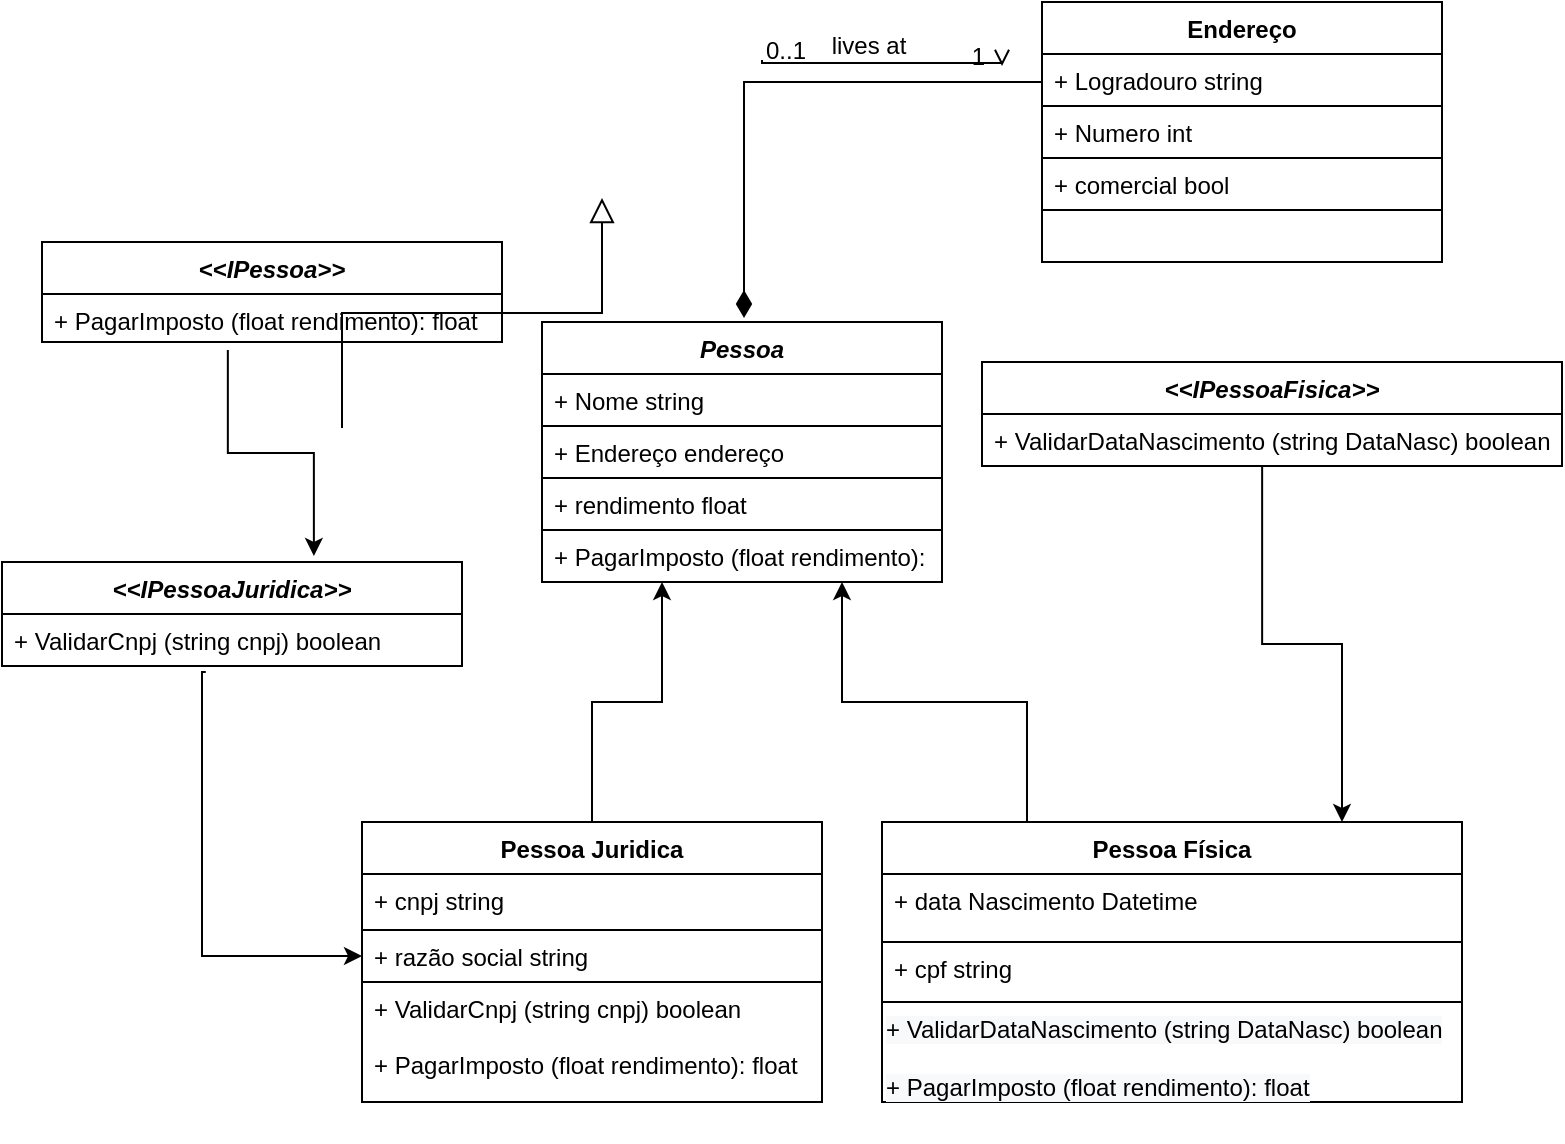 <mxfile version="20.0.4" type="github">
  <diagram id="C5RBs43oDa-KdzZeNtuy" name="Page-1">
    <mxGraphModel dx="868" dy="393" grid="1" gridSize="10" guides="1" tooltips="1" connect="1" arrows="1" fold="1" page="1" pageScale="1" pageWidth="827" pageHeight="1169" math="0" shadow="0">
      <root>
        <mxCell id="WIyWlLk6GJQsqaUBKTNV-0" />
        <mxCell id="WIyWlLk6GJQsqaUBKTNV-1" parent="WIyWlLk6GJQsqaUBKTNV-0" />
        <mxCell id="zkfFHV4jXpPFQw0GAbJ--16" value="" style="endArrow=block;endSize=10;endFill=0;shadow=0;strokeWidth=1;rounded=0;edgeStyle=elbowEdgeStyle;elbow=vertical;" parent="WIyWlLk6GJQsqaUBKTNV-1" source="zkfFHV4jXpPFQw0GAbJ--13" edge="1">
          <mxGeometry width="160" relative="1" as="geometry">
            <mxPoint x="210" y="373" as="sourcePoint" />
            <mxPoint x="340" y="258" as="targetPoint" />
          </mxGeometry>
        </mxCell>
        <mxCell id="zkfFHV4jXpPFQw0GAbJ--26" value="" style="endArrow=open;shadow=0;strokeWidth=1;rounded=0;endFill=1;edgeStyle=elbowEdgeStyle;elbow=vertical;" parent="WIyWlLk6GJQsqaUBKTNV-1" target="zkfFHV4jXpPFQw0GAbJ--17" edge="1">
          <mxGeometry x="0.5" y="41" relative="1" as="geometry">
            <mxPoint x="420" y="189" as="sourcePoint" />
            <mxPoint x="540" y="192" as="targetPoint" />
            <mxPoint x="-40" y="32" as="offset" />
          </mxGeometry>
        </mxCell>
        <mxCell id="zkfFHV4jXpPFQw0GAbJ--27" value="0..1" style="resizable=0;align=left;verticalAlign=bottom;labelBackgroundColor=none;fontSize=12;" parent="zkfFHV4jXpPFQw0GAbJ--26" connectable="0" vertex="1">
          <mxGeometry x="-1" relative="1" as="geometry">
            <mxPoint y="4" as="offset" />
          </mxGeometry>
        </mxCell>
        <mxCell id="zkfFHV4jXpPFQw0GAbJ--28" value="1" style="resizable=0;align=right;verticalAlign=bottom;labelBackgroundColor=none;fontSize=12;" parent="zkfFHV4jXpPFQw0GAbJ--26" connectable="0" vertex="1">
          <mxGeometry x="1" relative="1" as="geometry">
            <mxPoint x="-7" y="4" as="offset" />
          </mxGeometry>
        </mxCell>
        <mxCell id="zkfFHV4jXpPFQw0GAbJ--29" value="lives at" style="text;html=1;resizable=0;points=[];;align=center;verticalAlign=middle;labelBackgroundColor=none;rounded=0;shadow=0;strokeWidth=1;fontSize=12;" parent="zkfFHV4jXpPFQw0GAbJ--26" vertex="1" connectable="0">
          <mxGeometry x="0.5" y="49" relative="1" as="geometry">
            <mxPoint x="-38" y="40" as="offset" />
          </mxGeometry>
        </mxCell>
        <mxCell id="Fyp83zcVUf1_qUH1RpAm-12" value="&lt;&lt;IPessoa&gt;&gt;" style="swimlane;fontStyle=3;align=center;verticalAlign=top;childLayout=stackLayout;horizontal=1;startSize=26;horizontalStack=0;resizeParent=1;resizeParentMax=0;resizeLast=0;collapsible=1;marginBottom=0;strokeColor=default;" vertex="1" parent="WIyWlLk6GJQsqaUBKTNV-1">
          <mxGeometry x="60" y="280" width="230" height="50" as="geometry" />
        </mxCell>
        <mxCell id="Fyp83zcVUf1_qUH1RpAm-15" value="+ PagarImposto (float rendimento): float" style="text;strokeColor=none;fillColor=none;align=left;verticalAlign=top;spacingLeft=4;spacingRight=4;overflow=hidden;rotatable=0;points=[[0,0.5],[1,0.5]];portConstraint=eastwest;" vertex="1" parent="Fyp83zcVUf1_qUH1RpAm-12">
          <mxGeometry y="26" width="230" height="24" as="geometry" />
        </mxCell>
        <mxCell id="Fyp83zcVUf1_qUH1RpAm-30" value="" style="group" vertex="1" connectable="0" parent="WIyWlLk6GJQsqaUBKTNV-1">
          <mxGeometry x="310" y="320" width="200" height="130" as="geometry" />
        </mxCell>
        <mxCell id="Fyp83zcVUf1_qUH1RpAm-4" value="Pessoa" style="swimlane;fontStyle=3;align=center;verticalAlign=top;childLayout=stackLayout;horizontal=1;startSize=26;horizontalStack=0;resizeParent=1;resizeParentMax=0;resizeLast=0;collapsible=1;marginBottom=0;" vertex="1" parent="Fyp83zcVUf1_qUH1RpAm-30">
          <mxGeometry width="200" height="104" as="geometry" />
        </mxCell>
        <mxCell id="Fyp83zcVUf1_qUH1RpAm-5" value="+ Nome string" style="text;strokeColor=none;fillColor=none;align=left;verticalAlign=top;spacingLeft=4;spacingRight=4;overflow=hidden;rotatable=0;points=[[0,0.5],[1,0.5]];portConstraint=eastwest;" vertex="1" parent="Fyp83zcVUf1_qUH1RpAm-4">
          <mxGeometry y="26" width="200" height="26" as="geometry" />
        </mxCell>
        <mxCell id="Fyp83zcVUf1_qUH1RpAm-9" value="+ Endereço endereço" style="text;strokeColor=default;fillColor=none;align=left;verticalAlign=top;spacingLeft=4;spacingRight=4;overflow=hidden;rotatable=0;points=[[0,0.5],[1,0.5]];portConstraint=eastwest;" vertex="1" parent="Fyp83zcVUf1_qUH1RpAm-4">
          <mxGeometry y="52" width="200" height="26" as="geometry" />
        </mxCell>
        <mxCell id="Fyp83zcVUf1_qUH1RpAm-8" value="+ rendimento float" style="text;strokeColor=default;fillColor=none;align=left;verticalAlign=top;spacingLeft=4;spacingRight=4;overflow=hidden;rotatable=0;points=[[0,0.5],[1,0.5]];portConstraint=eastwest;" vertex="1" parent="Fyp83zcVUf1_qUH1RpAm-4">
          <mxGeometry y="78" width="200" height="26" as="geometry" />
        </mxCell>
        <mxCell id="Fyp83zcVUf1_qUH1RpAm-7" value="+ PagarImposto (float rendimento): float" style="text;strokeColor=default;fillColor=none;align=left;verticalAlign=top;spacingLeft=4;spacingRight=4;overflow=hidden;rotatable=0;points=[[0,0.5],[1,0.5]];portConstraint=eastwest;" vertex="1" parent="Fyp83zcVUf1_qUH1RpAm-30">
          <mxGeometry y="104" width="200" height="26" as="geometry" />
        </mxCell>
        <mxCell id="Fyp83zcVUf1_qUH1RpAm-31" value="" style="group" vertex="1" connectable="0" parent="WIyWlLk6GJQsqaUBKTNV-1">
          <mxGeometry x="220" y="570" width="230" height="140" as="geometry" />
        </mxCell>
        <mxCell id="Fyp83zcVUf1_qUH1RpAm-21" value="Pessoa Juridica" style="swimlane;fontStyle=1;align=center;verticalAlign=top;childLayout=stackLayout;horizontal=1;startSize=26;horizontalStack=0;resizeParent=1;resizeParentMax=0;resizeLast=0;collapsible=1;marginBottom=0;" vertex="1" parent="Fyp83zcVUf1_qUH1RpAm-31">
          <mxGeometry width="230" height="80" as="geometry" />
        </mxCell>
        <mxCell id="Fyp83zcVUf1_qUH1RpAm-22" value="+ cnpj string" style="text;strokeColor=none;fillColor=none;align=left;verticalAlign=top;spacingLeft=4;spacingRight=4;overflow=hidden;rotatable=0;points=[[0,0.5],[1,0.5]];portConstraint=eastwest;" vertex="1" parent="Fyp83zcVUf1_qUH1RpAm-21">
          <mxGeometry y="26" width="230" height="28" as="geometry" />
        </mxCell>
        <mxCell id="Fyp83zcVUf1_qUH1RpAm-23" value="+ razão social string" style="text;strokeColor=default;fillColor=none;align=left;verticalAlign=top;spacingLeft=4;spacingRight=4;overflow=hidden;rotatable=0;points=[[0,0.5],[1,0.5]];portConstraint=eastwest;" vertex="1" parent="Fyp83zcVUf1_qUH1RpAm-21">
          <mxGeometry y="54" width="230" height="26" as="geometry" />
        </mxCell>
        <mxCell id="Fyp83zcVUf1_qUH1RpAm-25" value="+ ValidarCnpj (string cnpj) boolean&#xa;&#xa;+ PagarImposto (float rendimento): float" style="text;strokeColor=default;fillColor=none;align=left;verticalAlign=top;spacingLeft=4;spacingRight=4;overflow=hidden;rotatable=0;points=[[0,0.5],[1,0.5]];portConstraint=eastwest;" vertex="1" parent="Fyp83zcVUf1_qUH1RpAm-31">
          <mxGeometry y="80" width="230" height="60" as="geometry" />
        </mxCell>
        <mxCell id="Fyp83zcVUf1_qUH1RpAm-34" value="&lt;&lt;IPessoaJuridica&gt;&gt;" style="swimlane;fontStyle=3;align=center;verticalAlign=top;childLayout=stackLayout;horizontal=1;startSize=26;horizontalStack=0;resizeParent=1;resizeParentMax=0;resizeLast=0;collapsible=1;marginBottom=0;strokeColor=default;" vertex="1" parent="WIyWlLk6GJQsqaUBKTNV-1">
          <mxGeometry x="40" y="440" width="230" height="52" as="geometry" />
        </mxCell>
        <mxCell id="Fyp83zcVUf1_qUH1RpAm-35" value="+ ValidarCnpj (string cnpj) boolean" style="text;strokeColor=none;fillColor=none;align=left;verticalAlign=top;spacingLeft=4;spacingRight=4;overflow=hidden;rotatable=0;points=[[0,0.5],[1,0.5]];portConstraint=eastwest;" vertex="1" parent="Fyp83zcVUf1_qUH1RpAm-34">
          <mxGeometry y="26" width="230" height="26" as="geometry" />
        </mxCell>
        <mxCell id="Fyp83zcVUf1_qUH1RpAm-36" value="" style="group" vertex="1" connectable="0" parent="WIyWlLk6GJQsqaUBKTNV-1">
          <mxGeometry x="480" y="570" width="290" height="160" as="geometry" />
        </mxCell>
        <mxCell id="Fyp83zcVUf1_qUH1RpAm-37" value="Pessoa Física" style="swimlane;fontStyle=1;align=center;verticalAlign=top;childLayout=stackLayout;horizontal=1;startSize=26;horizontalStack=0;resizeParent=1;resizeParentMax=0;resizeLast=0;collapsible=1;marginBottom=0;" vertex="1" parent="Fyp83zcVUf1_qUH1RpAm-36">
          <mxGeometry width="290" height="90" as="geometry" />
        </mxCell>
        <mxCell id="Fyp83zcVUf1_qUH1RpAm-38" value="+ data Nascimento Datetime" style="text;strokeColor=none;fillColor=none;align=left;verticalAlign=top;spacingLeft=4;spacingRight=4;overflow=hidden;rotatable=0;points=[[0,0.5],[1,0.5]];portConstraint=eastwest;" vertex="1" parent="Fyp83zcVUf1_qUH1RpAm-37">
          <mxGeometry y="26" width="290" height="34" as="geometry" />
        </mxCell>
        <mxCell id="Fyp83zcVUf1_qUH1RpAm-39" value="+ cpf string" style="text;strokeColor=default;fillColor=none;align=left;verticalAlign=top;spacingLeft=4;spacingRight=4;overflow=hidden;rotatable=0;points=[[0,0.5],[1,0.5]];portConstraint=eastwest;" vertex="1" parent="Fyp83zcVUf1_qUH1RpAm-37">
          <mxGeometry y="60" width="290" height="30" as="geometry" />
        </mxCell>
        <mxCell id="Fyp83zcVUf1_qUH1RpAm-56" value="&lt;span style=&quot;color: rgb(0, 0, 0); font-family: Helvetica; font-size: 12px; font-style: normal; font-variant-ligatures: normal; font-variant-caps: normal; font-weight: 400; letter-spacing: normal; orphans: 2; text-align: left; text-indent: 0px; text-transform: none; widows: 2; word-spacing: 0px; -webkit-text-stroke-width: 0px; background-color: rgb(248, 249, 250); text-decoration-thickness: initial; text-decoration-style: initial; text-decoration-color: initial; float: none; display: inline !important;&quot;&gt;+ ValidarDataNascimento (string DataNasc) boolean&lt;/span&gt;&lt;br style=&quot;padding: 0px; margin: 0px; color: rgb(0, 0, 0); font-family: Helvetica; font-size: 12px; font-style: normal; font-variant-ligatures: normal; font-variant-caps: normal; font-weight: 400; letter-spacing: normal; orphans: 2; text-align: left; text-indent: 0px; text-transform: none; widows: 2; word-spacing: 0px; -webkit-text-stroke-width: 0px; background-color: rgb(248, 249, 250); text-decoration-thickness: initial; text-decoration-style: initial; text-decoration-color: initial;&quot;&gt;&lt;br style=&quot;padding: 0px; margin: 0px; color: rgb(0, 0, 0); font-family: Helvetica; font-size: 12px; font-style: normal; font-variant-ligatures: normal; font-variant-caps: normal; font-weight: 400; letter-spacing: normal; orphans: 2; text-align: left; text-indent: 0px; text-transform: none; widows: 2; word-spacing: 0px; -webkit-text-stroke-width: 0px; background-color: rgb(248, 249, 250); text-decoration-thickness: initial; text-decoration-style: initial; text-decoration-color: initial;&quot;&gt;&lt;span style=&quot;color: rgb(0, 0, 0); font-family: Helvetica; font-size: 12px; font-style: normal; font-variant-ligatures: normal; font-variant-caps: normal; font-weight: 400; letter-spacing: normal; orphans: 2; text-align: left; text-indent: 0px; text-transform: none; widows: 2; word-spacing: 0px; -webkit-text-stroke-width: 0px; background-color: rgb(248, 249, 250); text-decoration-thickness: initial; text-decoration-style: initial; text-decoration-color: initial; float: none; display: inline !important;&quot;&gt;+ PagarImposto (float rendimento): float&lt;/span&gt;" style="text;whiteSpace=wrap;html=1;strokeColor=default;" vertex="1" parent="Fyp83zcVUf1_qUH1RpAm-36">
          <mxGeometry y="90" width="290" height="50" as="geometry" />
        </mxCell>
        <mxCell id="Fyp83zcVUf1_qUH1RpAm-49" value="" style="edgeStyle=segmentEdgeStyle;endArrow=classic;html=1;rounded=0;exitX=0.443;exitY=1.115;exitDx=0;exitDy=0;exitPerimeter=0;entryX=0;entryY=0.5;entryDx=0;entryDy=0;" edge="1" parent="WIyWlLk6GJQsqaUBKTNV-1" target="Fyp83zcVUf1_qUH1RpAm-23">
          <mxGeometry width="50" height="50" relative="1" as="geometry">
            <mxPoint x="141.89" y="494.99" as="sourcePoint" />
            <mxPoint x="220" y="590" as="targetPoint" />
            <Array as="points">
              <mxPoint x="140" y="495" />
              <mxPoint x="140" y="637" />
            </Array>
          </mxGeometry>
        </mxCell>
        <mxCell id="Fyp83zcVUf1_qUH1RpAm-51" value="" style="edgeStyle=elbowEdgeStyle;elbow=vertical;endArrow=classic;html=1;rounded=0;exitX=0.25;exitY=0;exitDx=0;exitDy=0;" edge="1" parent="WIyWlLk6GJQsqaUBKTNV-1" source="Fyp83zcVUf1_qUH1RpAm-37">
          <mxGeometry width="50" height="50" relative="1" as="geometry">
            <mxPoint x="598" y="560" as="sourcePoint" />
            <mxPoint x="460" y="450" as="targetPoint" />
          </mxGeometry>
        </mxCell>
        <mxCell id="Fyp83zcVUf1_qUH1RpAm-50" value="" style="edgeStyle=elbowEdgeStyle;elbow=vertical;endArrow=classic;html=1;rounded=0;exitX=0.5;exitY=0;exitDx=0;exitDy=0;" edge="1" parent="WIyWlLk6GJQsqaUBKTNV-1" source="Fyp83zcVUf1_qUH1RpAm-21">
          <mxGeometry width="50" height="50" relative="1" as="geometry">
            <mxPoint x="320" y="500" as="sourcePoint" />
            <mxPoint x="370" y="450" as="targetPoint" />
          </mxGeometry>
        </mxCell>
        <mxCell id="Fyp83zcVUf1_qUH1RpAm-52" value="&lt;&lt;IPessoaFisica&gt;&gt;" style="swimlane;fontStyle=3;align=center;verticalAlign=top;childLayout=stackLayout;horizontal=1;startSize=26;horizontalStack=0;resizeParent=1;resizeParentMax=0;resizeLast=0;collapsible=1;marginBottom=0;strokeColor=default;" vertex="1" parent="WIyWlLk6GJQsqaUBKTNV-1">
          <mxGeometry x="530" y="340" width="290" height="52" as="geometry" />
        </mxCell>
        <mxCell id="Fyp83zcVUf1_qUH1RpAm-53" value="+ ValidarDataNascimento (string DataNasc) boolean" style="text;strokeColor=none;fillColor=none;align=left;verticalAlign=top;spacingLeft=4;spacingRight=4;overflow=hidden;rotatable=0;points=[[0,0.5],[1,0.5]];portConstraint=eastwest;" vertex="1" parent="Fyp83zcVUf1_qUH1RpAm-52">
          <mxGeometry y="26" width="290" height="26" as="geometry" />
        </mxCell>
        <mxCell id="Fyp83zcVUf1_qUH1RpAm-60" value="" style="edgeStyle=elbowEdgeStyle;elbow=vertical;endArrow=classic;html=1;rounded=0;exitX=0.483;exitY=1;exitDx=0;exitDy=0;exitPerimeter=0;" edge="1" parent="WIyWlLk6GJQsqaUBKTNV-1" source="Fyp83zcVUf1_qUH1RpAm-53">
          <mxGeometry width="50" height="50" relative="1" as="geometry">
            <mxPoint x="680" y="480" as="sourcePoint" />
            <mxPoint x="710" y="570" as="targetPoint" />
          </mxGeometry>
        </mxCell>
        <mxCell id="Fyp83zcVUf1_qUH1RpAm-66" value="" style="edgeStyle=elbowEdgeStyle;elbow=vertical;endArrow=classic;html=1;rounded=0;entryX=0.678;entryY=-0.058;entryDx=0;entryDy=0;entryPerimeter=0;exitX=0.404;exitY=1.167;exitDx=0;exitDy=0;exitPerimeter=0;" edge="1" parent="WIyWlLk6GJQsqaUBKTNV-1" source="Fyp83zcVUf1_qUH1RpAm-15" target="Fyp83zcVUf1_qUH1RpAm-34">
          <mxGeometry width="50" height="50" relative="1" as="geometry">
            <mxPoint x="150" y="410" as="sourcePoint" />
            <mxPoint x="200" y="360" as="targetPoint" />
          </mxGeometry>
        </mxCell>
        <mxCell id="Fyp83zcVUf1_qUH1RpAm-67" value="" style="group" vertex="1" connectable="0" parent="WIyWlLk6GJQsqaUBKTNV-1">
          <mxGeometry x="560" y="160" width="200" height="130" as="geometry" />
        </mxCell>
        <mxCell id="Fyp83zcVUf1_qUH1RpAm-68" value="Endereço" style="swimlane;fontStyle=1;align=center;verticalAlign=top;childLayout=stackLayout;horizontal=1;startSize=26;horizontalStack=0;resizeParent=1;resizeParentMax=0;resizeLast=0;collapsible=1;marginBottom=0;" vertex="1" parent="Fyp83zcVUf1_qUH1RpAm-67">
          <mxGeometry width="200" height="104" as="geometry" />
        </mxCell>
        <mxCell id="Fyp83zcVUf1_qUH1RpAm-69" value="+ Logradouro string" style="text;strokeColor=none;fillColor=none;align=left;verticalAlign=top;spacingLeft=4;spacingRight=4;overflow=hidden;rotatable=0;points=[[0,0.5],[1,0.5]];portConstraint=eastwest;" vertex="1" parent="Fyp83zcVUf1_qUH1RpAm-68">
          <mxGeometry y="26" width="200" height="26" as="geometry" />
        </mxCell>
        <mxCell id="Fyp83zcVUf1_qUH1RpAm-70" value="+ Numero int" style="text;strokeColor=default;fillColor=none;align=left;verticalAlign=top;spacingLeft=4;spacingRight=4;overflow=hidden;rotatable=0;points=[[0,0.5],[1,0.5]];portConstraint=eastwest;" vertex="1" parent="Fyp83zcVUf1_qUH1RpAm-68">
          <mxGeometry y="52" width="200" height="26" as="geometry" />
        </mxCell>
        <mxCell id="Fyp83zcVUf1_qUH1RpAm-71" value="+ comercial bool " style="text;strokeColor=default;fillColor=none;align=left;verticalAlign=top;spacingLeft=4;spacingRight=4;overflow=hidden;rotatable=0;points=[[0,0.5],[1,0.5]];portConstraint=eastwest;" vertex="1" parent="Fyp83zcVUf1_qUH1RpAm-68">
          <mxGeometry y="78" width="200" height="26" as="geometry" />
        </mxCell>
        <mxCell id="Fyp83zcVUf1_qUH1RpAm-72" value="" style="text;strokeColor=default;fillColor=none;align=left;verticalAlign=top;spacingLeft=4;spacingRight=4;overflow=hidden;rotatable=0;points=[[0,0.5],[1,0.5]];portConstraint=eastwest;" vertex="1" parent="Fyp83zcVUf1_qUH1RpAm-67">
          <mxGeometry y="104" width="200" height="26" as="geometry" />
        </mxCell>
        <mxCell id="Fyp83zcVUf1_qUH1RpAm-74" value="" style="edgeStyle=segmentEdgeStyle;endArrow=diamondThin;html=1;rounded=0;endFill=1;strokeWidth=1;endSize=11;entryX=0.455;entryY=-0.019;entryDx=0;entryDy=0;entryPerimeter=0;" edge="1" parent="WIyWlLk6GJQsqaUBKTNV-1">
          <mxGeometry width="50" height="50" relative="1" as="geometry">
            <mxPoint x="560" y="200" as="sourcePoint" />
            <mxPoint x="411" y="318.024" as="targetPoint" />
          </mxGeometry>
        </mxCell>
      </root>
    </mxGraphModel>
  </diagram>
</mxfile>
